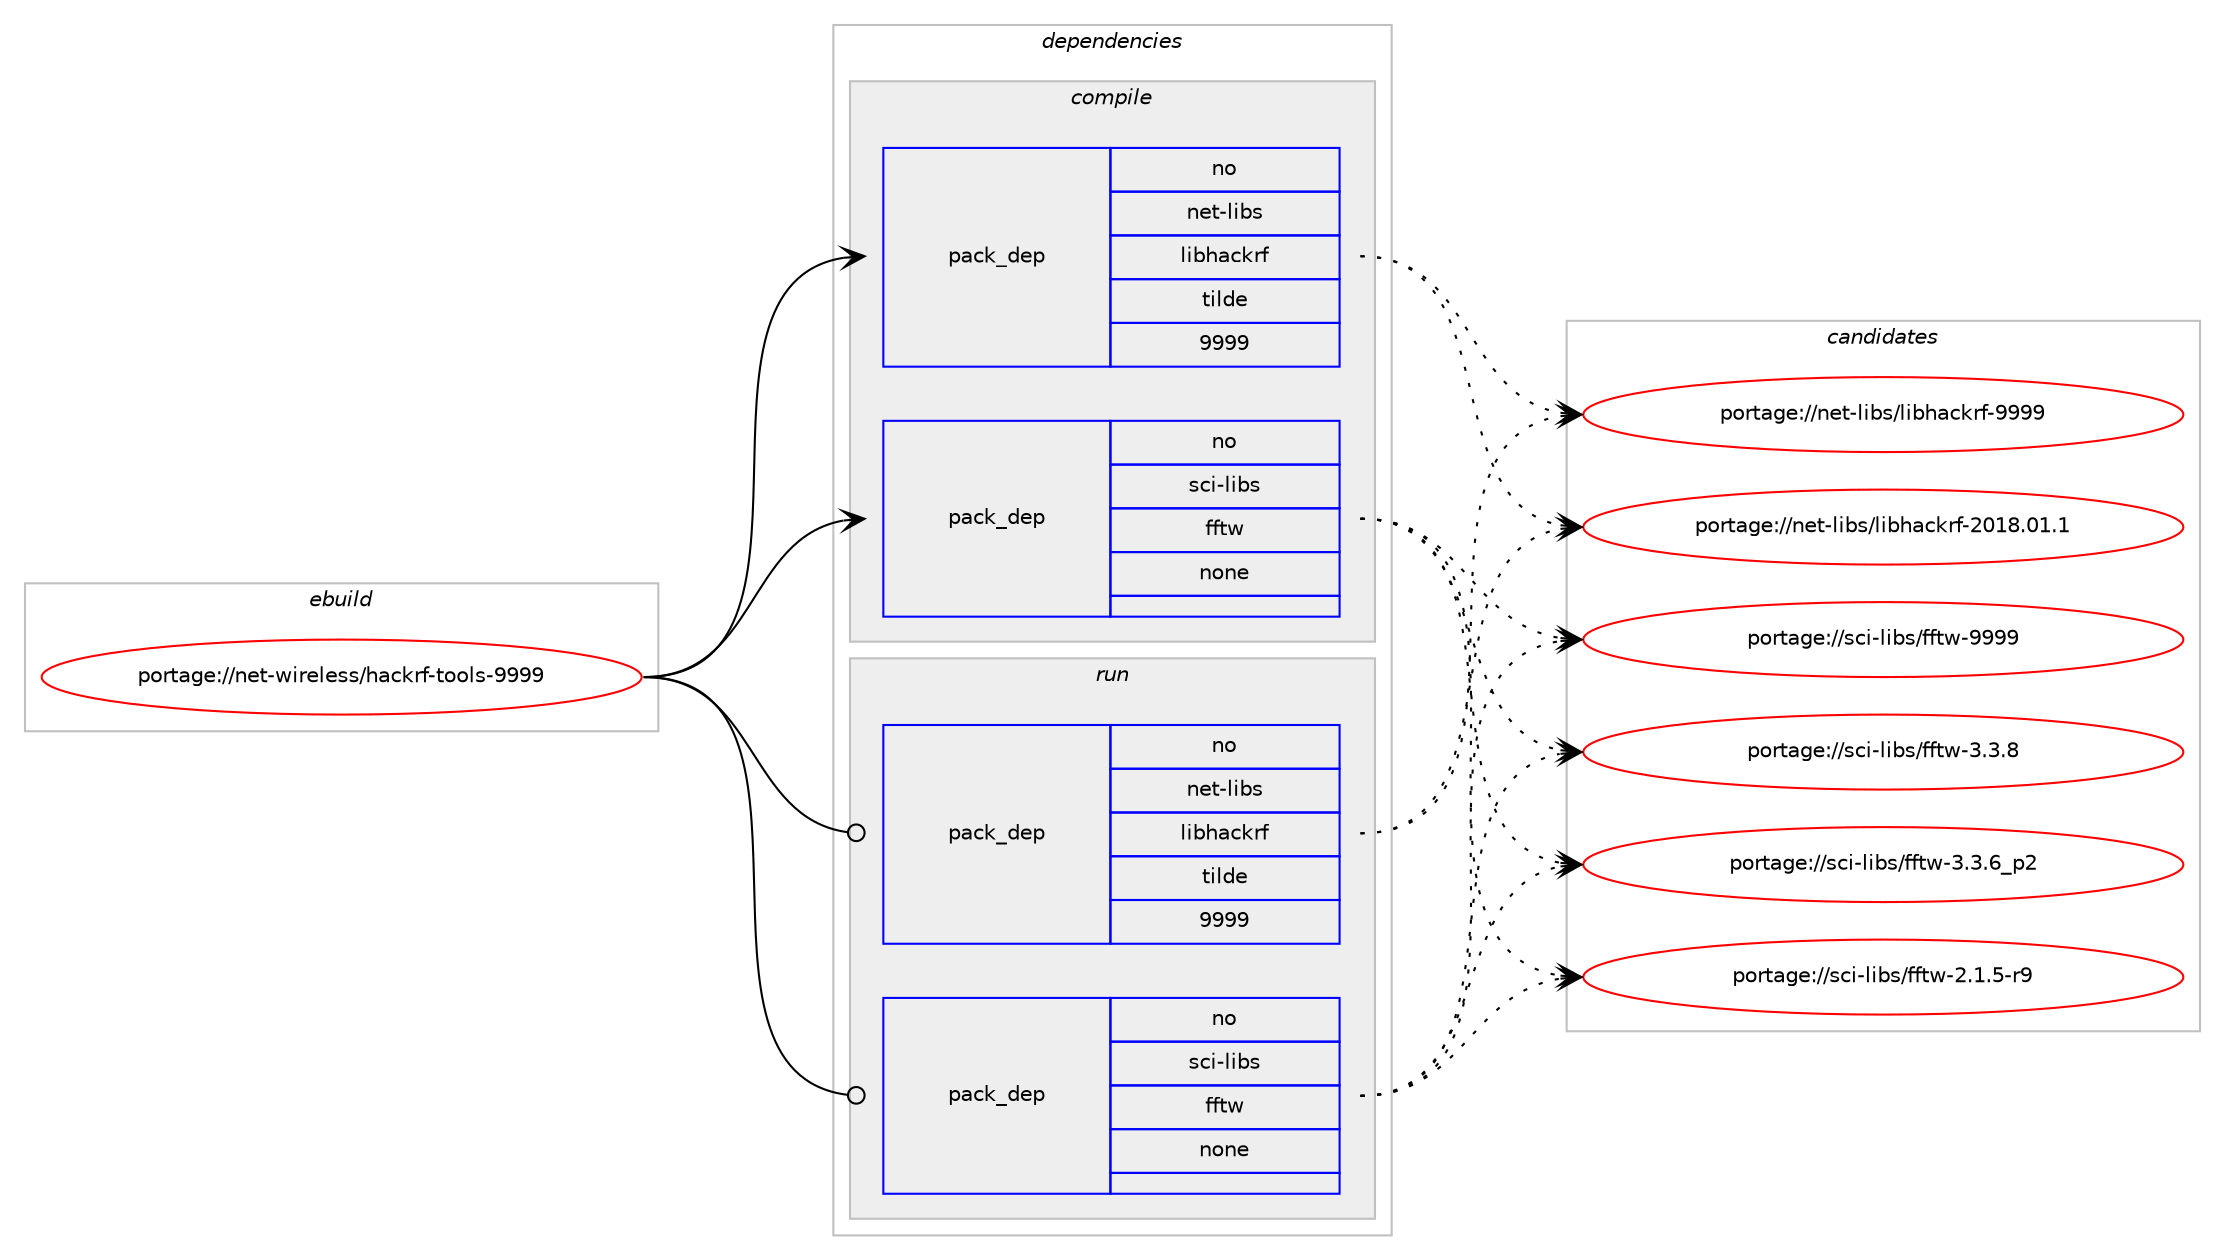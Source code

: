 digraph prolog {

# *************
# Graph options
# *************

newrank=true;
concentrate=true;
compound=true;
graph [rankdir=LR,fontname=Helvetica,fontsize=10,ranksep=1.5];#, ranksep=2.5, nodesep=0.2];
edge  [arrowhead=vee];
node  [fontname=Helvetica,fontsize=10];

# **********
# The ebuild
# **********

subgraph cluster_leftcol {
color=gray;
rank=same;
label=<<i>ebuild</i>>;
id [label="portage://net-wireless/hackrf-tools-9999", color=red, width=4, href="../net-wireless/hackrf-tools-9999.svg"];
}

# ****************
# The dependencies
# ****************

subgraph cluster_midcol {
color=gray;
label=<<i>dependencies</i>>;
subgraph cluster_compile {
fillcolor="#eeeeee";
style=filled;
label=<<i>compile</i>>;
subgraph pack50839 {
dependency64594 [label=<<TABLE BORDER="0" CELLBORDER="1" CELLSPACING="0" CELLPADDING="4" WIDTH="220"><TR><TD ROWSPAN="6" CELLPADDING="30">pack_dep</TD></TR><TR><TD WIDTH="110">no</TD></TR><TR><TD>net-libs</TD></TR><TR><TD>libhackrf</TD></TR><TR><TD>tilde</TD></TR><TR><TD>9999</TD></TR></TABLE>>, shape=none, color=blue];
}
id:e -> dependency64594:w [weight=20,style="solid",arrowhead="vee"];
subgraph pack50840 {
dependency64595 [label=<<TABLE BORDER="0" CELLBORDER="1" CELLSPACING="0" CELLPADDING="4" WIDTH="220"><TR><TD ROWSPAN="6" CELLPADDING="30">pack_dep</TD></TR><TR><TD WIDTH="110">no</TD></TR><TR><TD>sci-libs</TD></TR><TR><TD>fftw</TD></TR><TR><TD>none</TD></TR><TR><TD></TD></TR></TABLE>>, shape=none, color=blue];
}
id:e -> dependency64595:w [weight=20,style="solid",arrowhead="vee"];
}
subgraph cluster_compileandrun {
fillcolor="#eeeeee";
style=filled;
label=<<i>compile and run</i>>;
}
subgraph cluster_run {
fillcolor="#eeeeee";
style=filled;
label=<<i>run</i>>;
subgraph pack50841 {
dependency64596 [label=<<TABLE BORDER="0" CELLBORDER="1" CELLSPACING="0" CELLPADDING="4" WIDTH="220"><TR><TD ROWSPAN="6" CELLPADDING="30">pack_dep</TD></TR><TR><TD WIDTH="110">no</TD></TR><TR><TD>net-libs</TD></TR><TR><TD>libhackrf</TD></TR><TR><TD>tilde</TD></TR><TR><TD>9999</TD></TR></TABLE>>, shape=none, color=blue];
}
id:e -> dependency64596:w [weight=20,style="solid",arrowhead="odot"];
subgraph pack50842 {
dependency64597 [label=<<TABLE BORDER="0" CELLBORDER="1" CELLSPACING="0" CELLPADDING="4" WIDTH="220"><TR><TD ROWSPAN="6" CELLPADDING="30">pack_dep</TD></TR><TR><TD WIDTH="110">no</TD></TR><TR><TD>sci-libs</TD></TR><TR><TD>fftw</TD></TR><TR><TD>none</TD></TR><TR><TD></TD></TR></TABLE>>, shape=none, color=blue];
}
id:e -> dependency64597:w [weight=20,style="solid",arrowhead="odot"];
}
}

# **************
# The candidates
# **************

subgraph cluster_choices {
rank=same;
color=gray;
label=<<i>candidates</i>>;

subgraph choice50839 {
color=black;
nodesep=1;
choice1101011164510810598115471081059810497991071141024557575757 [label="portage://net-libs/libhackrf-9999", color=red, width=4,href="../net-libs/libhackrf-9999.svg"];
choice11010111645108105981154710810598104979910711410245504849564648494649 [label="portage://net-libs/libhackrf-2018.01.1", color=red, width=4,href="../net-libs/libhackrf-2018.01.1.svg"];
dependency64594:e -> choice1101011164510810598115471081059810497991071141024557575757:w [style=dotted,weight="100"];
dependency64594:e -> choice11010111645108105981154710810598104979910711410245504849564648494649:w [style=dotted,weight="100"];
}
subgraph choice50840 {
color=black;
nodesep=1;
choice115991054510810598115471021021161194557575757 [label="portage://sci-libs/fftw-9999", color=red, width=4,href="../sci-libs/fftw-9999.svg"];
choice11599105451081059811547102102116119455146514656 [label="portage://sci-libs/fftw-3.3.8", color=red, width=4,href="../sci-libs/fftw-3.3.8.svg"];
choice115991054510810598115471021021161194551465146549511250 [label="portage://sci-libs/fftw-3.3.6_p2", color=red, width=4,href="../sci-libs/fftw-3.3.6_p2.svg"];
choice115991054510810598115471021021161194550464946534511457 [label="portage://sci-libs/fftw-2.1.5-r9", color=red, width=4,href="../sci-libs/fftw-2.1.5-r9.svg"];
dependency64595:e -> choice115991054510810598115471021021161194557575757:w [style=dotted,weight="100"];
dependency64595:e -> choice11599105451081059811547102102116119455146514656:w [style=dotted,weight="100"];
dependency64595:e -> choice115991054510810598115471021021161194551465146549511250:w [style=dotted,weight="100"];
dependency64595:e -> choice115991054510810598115471021021161194550464946534511457:w [style=dotted,weight="100"];
}
subgraph choice50841 {
color=black;
nodesep=1;
choice1101011164510810598115471081059810497991071141024557575757 [label="portage://net-libs/libhackrf-9999", color=red, width=4,href="../net-libs/libhackrf-9999.svg"];
choice11010111645108105981154710810598104979910711410245504849564648494649 [label="portage://net-libs/libhackrf-2018.01.1", color=red, width=4,href="../net-libs/libhackrf-2018.01.1.svg"];
dependency64596:e -> choice1101011164510810598115471081059810497991071141024557575757:w [style=dotted,weight="100"];
dependency64596:e -> choice11010111645108105981154710810598104979910711410245504849564648494649:w [style=dotted,weight="100"];
}
subgraph choice50842 {
color=black;
nodesep=1;
choice115991054510810598115471021021161194557575757 [label="portage://sci-libs/fftw-9999", color=red, width=4,href="../sci-libs/fftw-9999.svg"];
choice11599105451081059811547102102116119455146514656 [label="portage://sci-libs/fftw-3.3.8", color=red, width=4,href="../sci-libs/fftw-3.3.8.svg"];
choice115991054510810598115471021021161194551465146549511250 [label="portage://sci-libs/fftw-3.3.6_p2", color=red, width=4,href="../sci-libs/fftw-3.3.6_p2.svg"];
choice115991054510810598115471021021161194550464946534511457 [label="portage://sci-libs/fftw-2.1.5-r9", color=red, width=4,href="../sci-libs/fftw-2.1.5-r9.svg"];
dependency64597:e -> choice115991054510810598115471021021161194557575757:w [style=dotted,weight="100"];
dependency64597:e -> choice11599105451081059811547102102116119455146514656:w [style=dotted,weight="100"];
dependency64597:e -> choice115991054510810598115471021021161194551465146549511250:w [style=dotted,weight="100"];
dependency64597:e -> choice115991054510810598115471021021161194550464946534511457:w [style=dotted,weight="100"];
}
}

}
